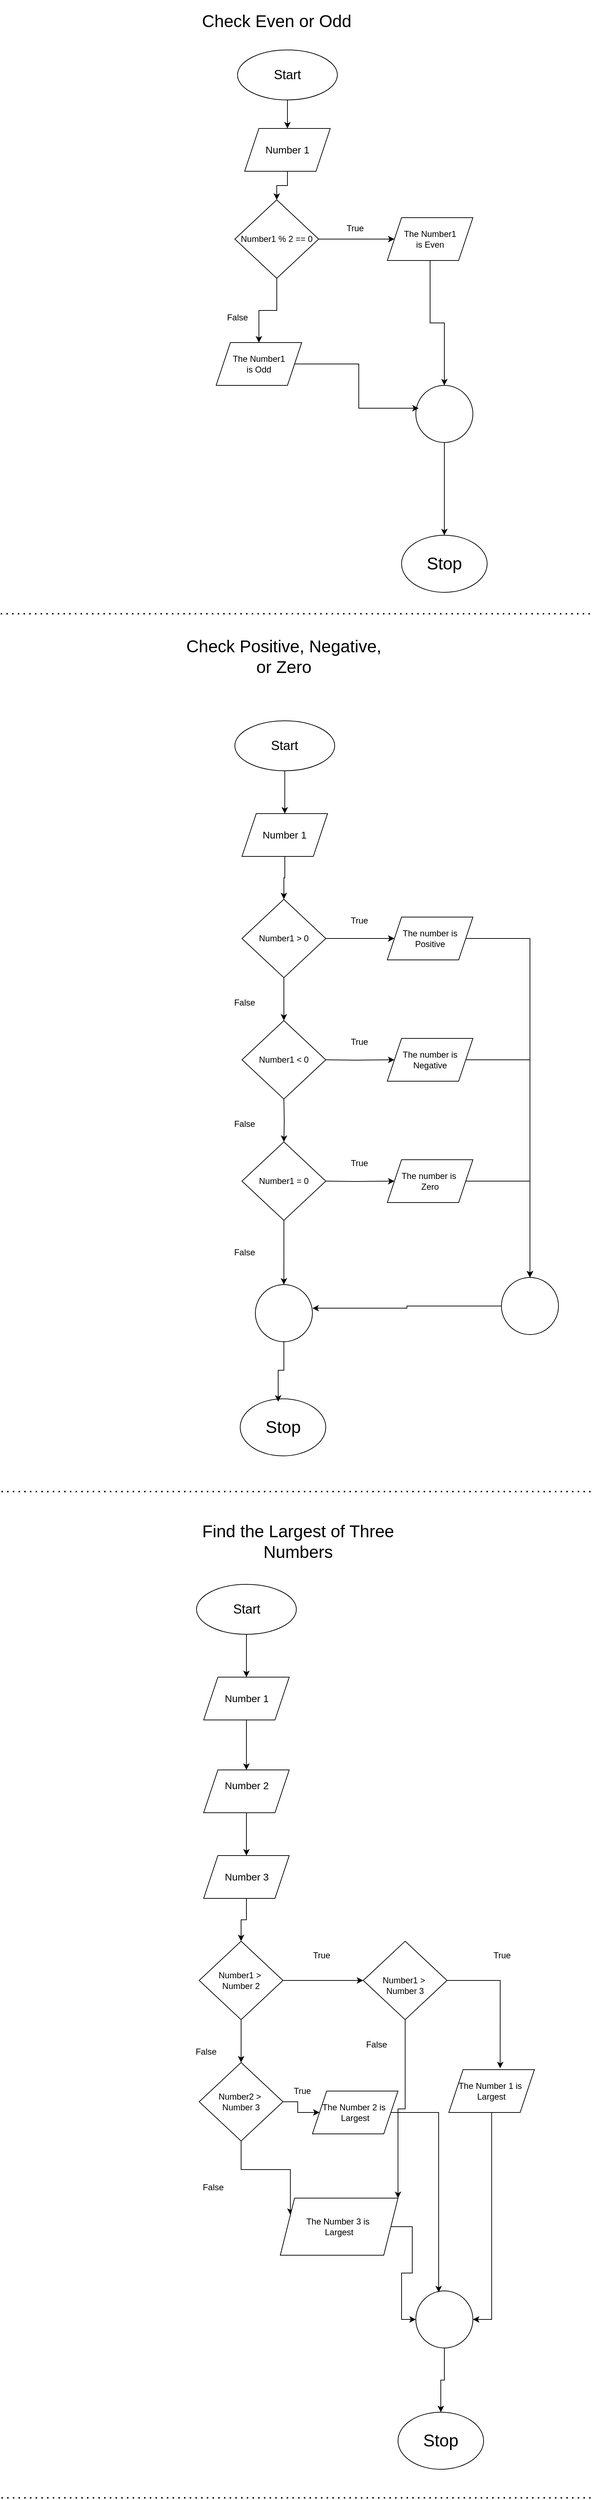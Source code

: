 <mxfile version="27.1.1">
  <diagram name="Page-1" id="lBwvdp4r8g6l-p9t-UII">
    <mxGraphModel dx="872" dy="511" grid="1" gridSize="10" guides="1" tooltips="1" connect="1" arrows="1" fold="1" page="1" pageScale="1" pageWidth="850" pageHeight="1100" math="0" shadow="0">
      <root>
        <mxCell id="0" />
        <mxCell id="1" parent="0" />
        <mxCell id="z0q83_2lEymNG6O13yxo-2" value="&lt;font style=&quot;font-size: 24px;&quot;&gt;Check Even or Odd&lt;/font&gt;" style="text;html=1;align=center;verticalAlign=middle;whiteSpace=wrap;rounded=0;" vertex="1" parent="1">
          <mxGeometry x="250" y="30" width="290" height="60" as="geometry" />
        </mxCell>
        <mxCell id="z0q83_2lEymNG6O13yxo-6" style="edgeStyle=orthogonalEdgeStyle;rounded=0;orthogonalLoop=1;jettySize=auto;html=1;entryX=0.5;entryY=0;entryDx=0;entryDy=0;" edge="1" parent="1" source="z0q83_2lEymNG6O13yxo-3" target="z0q83_2lEymNG6O13yxo-4">
          <mxGeometry relative="1" as="geometry" />
        </mxCell>
        <mxCell id="z0q83_2lEymNG6O13yxo-3" value="&lt;font style=&quot;font-size: 18px;&quot;&gt;Start&lt;/font&gt;" style="ellipse;whiteSpace=wrap;html=1;" vertex="1" parent="1">
          <mxGeometry x="340" y="100" width="140" height="70" as="geometry" />
        </mxCell>
        <mxCell id="z0q83_2lEymNG6O13yxo-13" style="edgeStyle=orthogonalEdgeStyle;rounded=0;orthogonalLoop=1;jettySize=auto;html=1;entryX=0.5;entryY=0;entryDx=0;entryDy=0;" edge="1" parent="1" source="z0q83_2lEymNG6O13yxo-4" target="z0q83_2lEymNG6O13yxo-8">
          <mxGeometry relative="1" as="geometry" />
        </mxCell>
        <mxCell id="z0q83_2lEymNG6O13yxo-4" value="&lt;font style=&quot;font-size: 14px;&quot;&gt;Number 1&lt;/font&gt;" style="shape=parallelogram;perimeter=parallelogramPerimeter;whiteSpace=wrap;html=1;fixedSize=1;" vertex="1" parent="1">
          <mxGeometry x="350" y="210" width="120" height="60" as="geometry" />
        </mxCell>
        <mxCell id="z0q83_2lEymNG6O13yxo-15" value="" style="edgeStyle=orthogonalEdgeStyle;rounded=0;orthogonalLoop=1;jettySize=auto;html=1;" edge="1" parent="1" source="z0q83_2lEymNG6O13yxo-8" target="z0q83_2lEymNG6O13yxo-14">
          <mxGeometry relative="1" as="geometry" />
        </mxCell>
        <mxCell id="z0q83_2lEymNG6O13yxo-16" value="" style="edgeStyle=orthogonalEdgeStyle;rounded=0;orthogonalLoop=1;jettySize=auto;html=1;" edge="1" parent="1" source="z0q83_2lEymNG6O13yxo-8" target="z0q83_2lEymNG6O13yxo-12">
          <mxGeometry relative="1" as="geometry" />
        </mxCell>
        <mxCell id="z0q83_2lEymNG6O13yxo-8" value="Number1 % 2 == 0" style="rhombus;whiteSpace=wrap;html=1;" vertex="1" parent="1">
          <mxGeometry x="336.25" y="310" width="117.5" height="110" as="geometry" />
        </mxCell>
        <mxCell id="z0q83_2lEymNG6O13yxo-10" value="True" style="text;html=1;align=center;verticalAlign=middle;whiteSpace=wrap;rounded=0;" vertex="1" parent="1">
          <mxGeometry x="470" y="330" width="70" height="40" as="geometry" />
        </mxCell>
        <mxCell id="z0q83_2lEymNG6O13yxo-11" value="False" style="text;html=1;align=center;verticalAlign=middle;whiteSpace=wrap;rounded=0;" vertex="1" parent="1">
          <mxGeometry x="310" y="460" width="60" height="30" as="geometry" />
        </mxCell>
        <mxCell id="z0q83_2lEymNG6O13yxo-12" value="The Number1&lt;div&gt;is Odd&lt;/div&gt;" style="shape=parallelogram;perimeter=parallelogramPerimeter;whiteSpace=wrap;html=1;fixedSize=1;" vertex="1" parent="1">
          <mxGeometry x="310" y="510" width="120" height="60" as="geometry" />
        </mxCell>
        <mxCell id="z0q83_2lEymNG6O13yxo-19" style="edgeStyle=orthogonalEdgeStyle;rounded=0;orthogonalLoop=1;jettySize=auto;html=1;entryX=0.5;entryY=0;entryDx=0;entryDy=0;" edge="1" parent="1" source="z0q83_2lEymNG6O13yxo-14" target="z0q83_2lEymNG6O13yxo-17">
          <mxGeometry relative="1" as="geometry" />
        </mxCell>
        <mxCell id="z0q83_2lEymNG6O13yxo-14" value="The Number1&lt;div&gt;is Even&lt;/div&gt;" style="shape=parallelogram;perimeter=parallelogramPerimeter;whiteSpace=wrap;html=1;fixedSize=1;" vertex="1" parent="1">
          <mxGeometry x="550" y="335" width="120" height="60" as="geometry" />
        </mxCell>
        <mxCell id="z0q83_2lEymNG6O13yxo-21" style="edgeStyle=orthogonalEdgeStyle;rounded=0;orthogonalLoop=1;jettySize=auto;html=1;" edge="1" parent="1" source="z0q83_2lEymNG6O13yxo-17" target="z0q83_2lEymNG6O13yxo-20">
          <mxGeometry relative="1" as="geometry" />
        </mxCell>
        <mxCell id="z0q83_2lEymNG6O13yxo-17" value="" style="ellipse;whiteSpace=wrap;html=1;aspect=fixed;" vertex="1" parent="1">
          <mxGeometry x="590" y="570" width="80" height="80" as="geometry" />
        </mxCell>
        <mxCell id="z0q83_2lEymNG6O13yxo-18" style="edgeStyle=orthogonalEdgeStyle;rounded=0;orthogonalLoop=1;jettySize=auto;html=1;entryX=0.05;entryY=0.4;entryDx=0;entryDy=0;entryPerimeter=0;" edge="1" parent="1" source="z0q83_2lEymNG6O13yxo-12" target="z0q83_2lEymNG6O13yxo-17">
          <mxGeometry relative="1" as="geometry" />
        </mxCell>
        <mxCell id="z0q83_2lEymNG6O13yxo-20" value="&lt;font style=&quot;font-size: 24px;&quot;&gt;Stop&lt;/font&gt;" style="ellipse;whiteSpace=wrap;html=1;" vertex="1" parent="1">
          <mxGeometry x="570" y="780" width="120" height="80" as="geometry" />
        </mxCell>
        <mxCell id="z0q83_2lEymNG6O13yxo-22" value="" style="endArrow=none;dashed=1;html=1;dashPattern=1 3;strokeWidth=2;rounded=0;" edge="1" parent="1">
          <mxGeometry width="50" height="50" relative="1" as="geometry">
            <mxPoint x="8" y="890" as="sourcePoint" />
            <mxPoint x="840" y="890" as="targetPoint" />
          </mxGeometry>
        </mxCell>
        <mxCell id="z0q83_2lEymNG6O13yxo-23" value="&lt;font style=&quot;font-size: 24px;&quot;&gt;Check Positive, Negative, or Zero&lt;/font&gt;" style="text;html=1;align=center;verticalAlign=middle;whiteSpace=wrap;rounded=0;" vertex="1" parent="1">
          <mxGeometry x="260" y="920" width="290" height="60" as="geometry" />
        </mxCell>
        <mxCell id="z0q83_2lEymNG6O13yxo-26" style="edgeStyle=orthogonalEdgeStyle;rounded=0;orthogonalLoop=1;jettySize=auto;html=1;entryX=0.5;entryY=0;entryDx=0;entryDy=0;" edge="1" parent="1" source="z0q83_2lEymNG6O13yxo-24" target="z0q83_2lEymNG6O13yxo-25">
          <mxGeometry relative="1" as="geometry" />
        </mxCell>
        <mxCell id="z0q83_2lEymNG6O13yxo-24" value="&lt;font style=&quot;font-size: 18px;&quot;&gt;Start&lt;/font&gt;" style="ellipse;whiteSpace=wrap;html=1;" vertex="1" parent="1">
          <mxGeometry x="336.25" y="1040" width="140" height="70" as="geometry" />
        </mxCell>
        <mxCell id="z0q83_2lEymNG6O13yxo-28" style="edgeStyle=orthogonalEdgeStyle;rounded=0;orthogonalLoop=1;jettySize=auto;html=1;entryX=0.5;entryY=0;entryDx=0;entryDy=0;" edge="1" parent="1" source="z0q83_2lEymNG6O13yxo-25" target="z0q83_2lEymNG6O13yxo-27">
          <mxGeometry relative="1" as="geometry" />
        </mxCell>
        <mxCell id="z0q83_2lEymNG6O13yxo-25" value="&lt;font style=&quot;font-size: 14px;&quot;&gt;Number 1&lt;/font&gt;" style="shape=parallelogram;perimeter=parallelogramPerimeter;whiteSpace=wrap;html=1;fixedSize=1;" vertex="1" parent="1">
          <mxGeometry x="346.25" y="1170" width="120" height="60" as="geometry" />
        </mxCell>
        <mxCell id="z0q83_2lEymNG6O13yxo-30" value="" style="edgeStyle=orthogonalEdgeStyle;rounded=0;orthogonalLoop=1;jettySize=auto;html=1;" edge="1" parent="1" source="z0q83_2lEymNG6O13yxo-27" target="z0q83_2lEymNG6O13yxo-29">
          <mxGeometry relative="1" as="geometry" />
        </mxCell>
        <mxCell id="z0q83_2lEymNG6O13yxo-39" value="" style="edgeStyle=orthogonalEdgeStyle;rounded=0;orthogonalLoop=1;jettySize=auto;html=1;" edge="1" parent="1" source="z0q83_2lEymNG6O13yxo-27" target="z0q83_2lEymNG6O13yxo-35">
          <mxGeometry relative="1" as="geometry" />
        </mxCell>
        <mxCell id="z0q83_2lEymNG6O13yxo-27" value="Number1 &amp;gt; 0" style="rhombus;whiteSpace=wrap;html=1;" vertex="1" parent="1">
          <mxGeometry x="346.25" y="1290" width="117.5" height="110" as="geometry" />
        </mxCell>
        <mxCell id="z0q83_2lEymNG6O13yxo-58" style="edgeStyle=orthogonalEdgeStyle;rounded=0;orthogonalLoop=1;jettySize=auto;html=1;entryX=0.5;entryY=0;entryDx=0;entryDy=0;" edge="1" parent="1" source="z0q83_2lEymNG6O13yxo-29" target="z0q83_2lEymNG6O13yxo-55">
          <mxGeometry relative="1" as="geometry" />
        </mxCell>
        <mxCell id="z0q83_2lEymNG6O13yxo-29" value="The number is Positive" style="shape=parallelogram;perimeter=parallelogramPerimeter;whiteSpace=wrap;html=1;fixedSize=1;" vertex="1" parent="1">
          <mxGeometry x="550" y="1315" width="120" height="60" as="geometry" />
        </mxCell>
        <mxCell id="z0q83_2lEymNG6O13yxo-31" value="True" style="text;html=1;align=center;verticalAlign=middle;whiteSpace=wrap;rounded=0;" vertex="1" parent="1">
          <mxGeometry x="476.25" y="1300" width="70" height="40" as="geometry" />
        </mxCell>
        <mxCell id="z0q83_2lEymNG6O13yxo-32" value="False" style="text;html=1;align=center;verticalAlign=middle;whiteSpace=wrap;rounded=0;" vertex="1" parent="1">
          <mxGeometry x="320" y="1420" width="60" height="30" as="geometry" />
        </mxCell>
        <mxCell id="z0q83_2lEymNG6O13yxo-35" value="Number1 &amp;lt; 0" style="rhombus;whiteSpace=wrap;html=1;" vertex="1" parent="1">
          <mxGeometry x="346.25" y="1460" width="117.5" height="110" as="geometry" />
        </mxCell>
        <mxCell id="z0q83_2lEymNG6O13yxo-36" value="" style="edgeStyle=orthogonalEdgeStyle;rounded=0;orthogonalLoop=1;jettySize=auto;html=1;" edge="1" parent="1" target="z0q83_2lEymNG6O13yxo-37">
          <mxGeometry relative="1" as="geometry">
            <mxPoint x="464" y="1515" as="sourcePoint" />
          </mxGeometry>
        </mxCell>
        <mxCell id="z0q83_2lEymNG6O13yxo-57" style="edgeStyle=orthogonalEdgeStyle;rounded=0;orthogonalLoop=1;jettySize=auto;html=1;entryX=0.5;entryY=0;entryDx=0;entryDy=0;" edge="1" parent="1" source="z0q83_2lEymNG6O13yxo-37" target="z0q83_2lEymNG6O13yxo-55">
          <mxGeometry relative="1" as="geometry">
            <mxPoint x="750" y="1700" as="targetPoint" />
          </mxGeometry>
        </mxCell>
        <mxCell id="z0q83_2lEymNG6O13yxo-37" value="The number is Negative" style="shape=parallelogram;perimeter=parallelogramPerimeter;whiteSpace=wrap;html=1;fixedSize=1;" vertex="1" parent="1">
          <mxGeometry x="550" y="1485" width="120" height="60" as="geometry" />
        </mxCell>
        <mxCell id="z0q83_2lEymNG6O13yxo-38" value="True" style="text;html=1;align=center;verticalAlign=middle;whiteSpace=wrap;rounded=0;" vertex="1" parent="1">
          <mxGeometry x="476.25" y="1470" width="70" height="40" as="geometry" />
        </mxCell>
        <mxCell id="z0q83_2lEymNG6O13yxo-40" value="" style="edgeStyle=orthogonalEdgeStyle;rounded=0;orthogonalLoop=1;jettySize=auto;html=1;" edge="1" parent="1" target="z0q83_2lEymNG6O13yxo-42">
          <mxGeometry relative="1" as="geometry">
            <mxPoint x="405" y="1570" as="sourcePoint" />
          </mxGeometry>
        </mxCell>
        <mxCell id="z0q83_2lEymNG6O13yxo-41" value="False" style="text;html=1;align=center;verticalAlign=middle;whiteSpace=wrap;rounded=0;" vertex="1" parent="1">
          <mxGeometry x="320" y="1590" width="60" height="30" as="geometry" />
        </mxCell>
        <mxCell id="z0q83_2lEymNG6O13yxo-52" style="edgeStyle=orthogonalEdgeStyle;rounded=0;orthogonalLoop=1;jettySize=auto;html=1;" edge="1" parent="1" source="z0q83_2lEymNG6O13yxo-42" target="z0q83_2lEymNG6O13yxo-46">
          <mxGeometry relative="1" as="geometry" />
        </mxCell>
        <mxCell id="z0q83_2lEymNG6O13yxo-42" value="Number1 = 0" style="rhombus;whiteSpace=wrap;html=1;" vertex="1" parent="1">
          <mxGeometry x="346.25" y="1630" width="117.5" height="110" as="geometry" />
        </mxCell>
        <mxCell id="z0q83_2lEymNG6O13yxo-43" value="" style="edgeStyle=orthogonalEdgeStyle;rounded=0;orthogonalLoop=1;jettySize=auto;html=1;" edge="1" parent="1" target="z0q83_2lEymNG6O13yxo-44">
          <mxGeometry relative="1" as="geometry">
            <mxPoint x="464" y="1685" as="sourcePoint" />
          </mxGeometry>
        </mxCell>
        <mxCell id="z0q83_2lEymNG6O13yxo-56" style="edgeStyle=orthogonalEdgeStyle;rounded=0;orthogonalLoop=1;jettySize=auto;html=1;entryX=0.5;entryY=0;entryDx=0;entryDy=0;" edge="1" parent="1" source="z0q83_2lEymNG6O13yxo-44" target="z0q83_2lEymNG6O13yxo-55">
          <mxGeometry relative="1" as="geometry" />
        </mxCell>
        <mxCell id="z0q83_2lEymNG6O13yxo-44" value="The number is&amp;nbsp;&lt;div&gt;Zero&lt;/div&gt;" style="shape=parallelogram;perimeter=parallelogramPerimeter;whiteSpace=wrap;html=1;fixedSize=1;" vertex="1" parent="1">
          <mxGeometry x="550" y="1655" width="120" height="60" as="geometry" />
        </mxCell>
        <mxCell id="z0q83_2lEymNG6O13yxo-45" value="True" style="text;html=1;align=center;verticalAlign=middle;whiteSpace=wrap;rounded=0;" vertex="1" parent="1">
          <mxGeometry x="476.25" y="1640" width="70" height="40" as="geometry" />
        </mxCell>
        <mxCell id="z0q83_2lEymNG6O13yxo-46" value="" style="ellipse;whiteSpace=wrap;html=1;aspect=fixed;" vertex="1" parent="1">
          <mxGeometry x="365" y="1830" width="80" height="80" as="geometry" />
        </mxCell>
        <mxCell id="z0q83_2lEymNG6O13yxo-51" value="False" style="text;html=1;align=center;verticalAlign=middle;whiteSpace=wrap;rounded=0;" vertex="1" parent="1">
          <mxGeometry x="320" y="1770" width="60" height="30" as="geometry" />
        </mxCell>
        <mxCell id="z0q83_2lEymNG6O13yxo-55" value="" style="ellipse;whiteSpace=wrap;html=1;aspect=fixed;" vertex="1" parent="1">
          <mxGeometry x="710" y="1820" width="80" height="80" as="geometry" />
        </mxCell>
        <mxCell id="z0q83_2lEymNG6O13yxo-59" style="edgeStyle=orthogonalEdgeStyle;rounded=0;orthogonalLoop=1;jettySize=auto;html=1;entryX=1;entryY=0.413;entryDx=0;entryDy=0;entryPerimeter=0;" edge="1" parent="1" source="z0q83_2lEymNG6O13yxo-55" target="z0q83_2lEymNG6O13yxo-46">
          <mxGeometry relative="1" as="geometry" />
        </mxCell>
        <mxCell id="z0q83_2lEymNG6O13yxo-60" value="&lt;font style=&quot;font-size: 24px;&quot;&gt;Stop&lt;/font&gt;" style="ellipse;whiteSpace=wrap;html=1;" vertex="1" parent="1">
          <mxGeometry x="343.75" y="1990" width="120" height="80" as="geometry" />
        </mxCell>
        <mxCell id="z0q83_2lEymNG6O13yxo-61" style="edgeStyle=orthogonalEdgeStyle;rounded=0;orthogonalLoop=1;jettySize=auto;html=1;entryX=0.444;entryY=0.05;entryDx=0;entryDy=0;entryPerimeter=0;" edge="1" parent="1" source="z0q83_2lEymNG6O13yxo-46" target="z0q83_2lEymNG6O13yxo-60">
          <mxGeometry relative="1" as="geometry" />
        </mxCell>
        <mxCell id="z0q83_2lEymNG6O13yxo-62" value="" style="endArrow=none;dashed=1;html=1;dashPattern=1 3;strokeWidth=2;rounded=0;" edge="1" parent="1">
          <mxGeometry width="50" height="50" relative="1" as="geometry">
            <mxPoint x="9" y="2120" as="sourcePoint" />
            <mxPoint x="841" y="2120" as="targetPoint" />
          </mxGeometry>
        </mxCell>
        <mxCell id="z0q83_2lEymNG6O13yxo-63" value="&lt;font style=&quot;font-size: 24px;&quot;&gt;Find the Largest of Three Numbers&lt;/font&gt;" style="text;html=1;align=center;verticalAlign=middle;whiteSpace=wrap;rounded=0;" vertex="1" parent="1">
          <mxGeometry x="280" y="2160" width="290" height="60" as="geometry" />
        </mxCell>
        <mxCell id="z0q83_2lEymNG6O13yxo-64" style="edgeStyle=orthogonalEdgeStyle;rounded=0;orthogonalLoop=1;jettySize=auto;html=1;entryX=0.5;entryY=0;entryDx=0;entryDy=0;" edge="1" parent="1" source="z0q83_2lEymNG6O13yxo-65" target="z0q83_2lEymNG6O13yxo-66">
          <mxGeometry relative="1" as="geometry" />
        </mxCell>
        <mxCell id="z0q83_2lEymNG6O13yxo-65" value="&lt;font style=&quot;font-size: 18px;&quot;&gt;Start&lt;/font&gt;" style="ellipse;whiteSpace=wrap;html=1;" vertex="1" parent="1">
          <mxGeometry x="282.5" y="2250" width="140" height="70" as="geometry" />
        </mxCell>
        <mxCell id="z0q83_2lEymNG6O13yxo-69" style="edgeStyle=orthogonalEdgeStyle;rounded=0;orthogonalLoop=1;jettySize=auto;html=1;" edge="1" parent="1" source="z0q83_2lEymNG6O13yxo-66" target="z0q83_2lEymNG6O13yxo-67">
          <mxGeometry relative="1" as="geometry" />
        </mxCell>
        <mxCell id="z0q83_2lEymNG6O13yxo-66" value="&lt;font style=&quot;font-size: 14px;&quot;&gt;Number 1&lt;/font&gt;" style="shape=parallelogram;perimeter=parallelogramPerimeter;whiteSpace=wrap;html=1;fixedSize=1;" vertex="1" parent="1">
          <mxGeometry x="292.5" y="2380" width="120" height="60" as="geometry" />
        </mxCell>
        <mxCell id="z0q83_2lEymNG6O13yxo-70" style="edgeStyle=orthogonalEdgeStyle;rounded=0;orthogonalLoop=1;jettySize=auto;html=1;entryX=0.5;entryY=0;entryDx=0;entryDy=0;" edge="1" parent="1" source="z0q83_2lEymNG6O13yxo-67" target="z0q83_2lEymNG6O13yxo-68">
          <mxGeometry relative="1" as="geometry" />
        </mxCell>
        <mxCell id="z0q83_2lEymNG6O13yxo-67" value="&lt;font style=&quot;font-size: 14px;&quot;&gt;Number 2&lt;/font&gt;&lt;div&gt;&lt;font style=&quot;font-size: 14px;&quot;&gt;&lt;br&gt;&lt;/font&gt;&lt;/div&gt;" style="shape=parallelogram;perimeter=parallelogramPerimeter;whiteSpace=wrap;html=1;fixedSize=1;" vertex="1" parent="1">
          <mxGeometry x="292.5" y="2510" width="120" height="60" as="geometry" />
        </mxCell>
        <mxCell id="z0q83_2lEymNG6O13yxo-75" style="edgeStyle=orthogonalEdgeStyle;rounded=0;orthogonalLoop=1;jettySize=auto;html=1;entryX=0.5;entryY=0;entryDx=0;entryDy=0;" edge="1" parent="1" source="z0q83_2lEymNG6O13yxo-68" target="z0q83_2lEymNG6O13yxo-71">
          <mxGeometry relative="1" as="geometry" />
        </mxCell>
        <mxCell id="z0q83_2lEymNG6O13yxo-68" value="&lt;font style=&quot;font-size: 14px;&quot;&gt;Number 3&lt;/font&gt;" style="shape=parallelogram;perimeter=parallelogramPerimeter;whiteSpace=wrap;html=1;fixedSize=1;" vertex="1" parent="1">
          <mxGeometry x="292.5" y="2630" width="120" height="60" as="geometry" />
        </mxCell>
        <mxCell id="z0q83_2lEymNG6O13yxo-78" style="edgeStyle=orthogonalEdgeStyle;rounded=0;orthogonalLoop=1;jettySize=auto;html=1;entryX=0;entryY=0.5;entryDx=0;entryDy=0;" edge="1" parent="1" source="z0q83_2lEymNG6O13yxo-71" target="z0q83_2lEymNG6O13yxo-73">
          <mxGeometry relative="1" as="geometry" />
        </mxCell>
        <mxCell id="z0q83_2lEymNG6O13yxo-81" style="edgeStyle=orthogonalEdgeStyle;rounded=0;orthogonalLoop=1;jettySize=auto;html=1;entryX=0.5;entryY=0;entryDx=0;entryDy=0;" edge="1" parent="1" source="z0q83_2lEymNG6O13yxo-71" target="z0q83_2lEymNG6O13yxo-80">
          <mxGeometry relative="1" as="geometry" />
        </mxCell>
        <mxCell id="z0q83_2lEymNG6O13yxo-71" value="&lt;div&gt;&lt;br&gt;&lt;/div&gt;Number1 &amp;gt;&amp;nbsp;&lt;div&gt;Number 2&lt;div&gt;&lt;br&gt;&lt;/div&gt;&lt;/div&gt;" style="rhombus;whiteSpace=wrap;html=1;" vertex="1" parent="1">
          <mxGeometry x="286.25" y="2750" width="117.5" height="110" as="geometry" />
        </mxCell>
        <mxCell id="z0q83_2lEymNG6O13yxo-72" value="True" style="text;html=1;align=center;verticalAlign=middle;whiteSpace=wrap;rounded=0;" vertex="1" parent="1">
          <mxGeometry x="422.5" y="2750" width="70" height="40" as="geometry" />
        </mxCell>
        <mxCell id="z0q83_2lEymNG6O13yxo-96" style="edgeStyle=orthogonalEdgeStyle;rounded=0;orthogonalLoop=1;jettySize=auto;html=1;entryX=1;entryY=0;entryDx=0;entryDy=0;" edge="1" parent="1" source="z0q83_2lEymNG6O13yxo-73" target="z0q83_2lEymNG6O13yxo-88">
          <mxGeometry relative="1" as="geometry" />
        </mxCell>
        <mxCell id="z0q83_2lEymNG6O13yxo-73" value="&lt;div&gt;&lt;br&gt;&lt;/div&gt;Number1 &amp;gt;&amp;nbsp;&lt;div&gt;Number 3&lt;/div&gt;" style="rhombus;whiteSpace=wrap;html=1;" vertex="1" parent="1">
          <mxGeometry x="516.25" y="2750" width="117.5" height="110" as="geometry" />
        </mxCell>
        <mxCell id="z0q83_2lEymNG6O13yxo-74" value="False" style="text;html=1;align=center;verticalAlign=middle;whiteSpace=wrap;rounded=0;" vertex="1" parent="1">
          <mxGeometry x="266.25" y="2890" width="60" height="30" as="geometry" />
        </mxCell>
        <mxCell id="z0q83_2lEymNG6O13yxo-76" value="True" style="text;html=1;align=center;verticalAlign=middle;whiteSpace=wrap;rounded=0;" vertex="1" parent="1">
          <mxGeometry x="676.25" y="2750" width="70" height="40" as="geometry" />
        </mxCell>
        <mxCell id="z0q83_2lEymNG6O13yxo-100" style="edgeStyle=orthogonalEdgeStyle;rounded=0;orthogonalLoop=1;jettySize=auto;html=1;entryX=1;entryY=0.5;entryDx=0;entryDy=0;" edge="1" parent="1" source="z0q83_2lEymNG6O13yxo-77" target="z0q83_2lEymNG6O13yxo-97">
          <mxGeometry relative="1" as="geometry" />
        </mxCell>
        <mxCell id="z0q83_2lEymNG6O13yxo-77" value="The Number 1 is&amp;nbsp;&lt;div&gt;Largest&lt;/div&gt;" style="shape=parallelogram;perimeter=parallelogramPerimeter;whiteSpace=wrap;html=1;fixedSize=1;" vertex="1" parent="1">
          <mxGeometry x="636.25" y="2930" width="120" height="60" as="geometry" />
        </mxCell>
        <mxCell id="z0q83_2lEymNG6O13yxo-79" style="edgeStyle=orthogonalEdgeStyle;rounded=0;orthogonalLoop=1;jettySize=auto;html=1;entryX=0.6;entryY=-0.033;entryDx=0;entryDy=0;entryPerimeter=0;" edge="1" parent="1" source="z0q83_2lEymNG6O13yxo-73" target="z0q83_2lEymNG6O13yxo-77">
          <mxGeometry relative="1" as="geometry" />
        </mxCell>
        <mxCell id="z0q83_2lEymNG6O13yxo-84" style="edgeStyle=orthogonalEdgeStyle;rounded=0;orthogonalLoop=1;jettySize=auto;html=1;entryX=0;entryY=0.5;entryDx=0;entryDy=0;" edge="1" parent="1" source="z0q83_2lEymNG6O13yxo-80" target="z0q83_2lEymNG6O13yxo-83">
          <mxGeometry relative="1" as="geometry" />
        </mxCell>
        <mxCell id="z0q83_2lEymNG6O13yxo-95" style="edgeStyle=orthogonalEdgeStyle;rounded=0;orthogonalLoop=1;jettySize=auto;html=1;entryX=0;entryY=0.25;entryDx=0;entryDy=0;" edge="1" parent="1" source="z0q83_2lEymNG6O13yxo-80" target="z0q83_2lEymNG6O13yxo-88">
          <mxGeometry relative="1" as="geometry" />
        </mxCell>
        <mxCell id="z0q83_2lEymNG6O13yxo-80" value="&lt;div&gt;&lt;br&gt;&lt;/div&gt;Number2 &amp;gt;&amp;nbsp;&lt;div&gt;Number 3&lt;div&gt;&lt;br&gt;&lt;/div&gt;&lt;/div&gt;" style="rhombus;whiteSpace=wrap;html=1;" vertex="1" parent="1">
          <mxGeometry x="286.25" y="2920" width="117.5" height="110" as="geometry" />
        </mxCell>
        <mxCell id="z0q83_2lEymNG6O13yxo-83" value="The Number 2 is&amp;nbsp;&lt;div&gt;Largest&lt;/div&gt;" style="shape=parallelogram;perimeter=parallelogramPerimeter;whiteSpace=wrap;html=1;fixedSize=1;" vertex="1" parent="1">
          <mxGeometry x="445" y="2960" width="120" height="60" as="geometry" />
        </mxCell>
        <mxCell id="z0q83_2lEymNG6O13yxo-85" value="False" style="text;html=1;align=center;verticalAlign=middle;whiteSpace=wrap;rounded=0;" vertex="1" parent="1">
          <mxGeometry x="505" y="2880" width="60" height="30" as="geometry" />
        </mxCell>
        <mxCell id="z0q83_2lEymNG6O13yxo-86" value="True" style="text;html=1;align=center;verticalAlign=middle;whiteSpace=wrap;rounded=0;" vertex="1" parent="1">
          <mxGeometry x="396.25" y="2940" width="70" height="40" as="geometry" />
        </mxCell>
        <mxCell id="z0q83_2lEymNG6O13yxo-87" value="False" style="text;html=1;align=center;verticalAlign=middle;whiteSpace=wrap;rounded=0;" vertex="1" parent="1">
          <mxGeometry x="276.25" y="3080" width="60" height="30" as="geometry" />
        </mxCell>
        <mxCell id="z0q83_2lEymNG6O13yxo-98" style="edgeStyle=orthogonalEdgeStyle;rounded=0;orthogonalLoop=1;jettySize=auto;html=1;entryX=0;entryY=0.5;entryDx=0;entryDy=0;" edge="1" parent="1" source="z0q83_2lEymNG6O13yxo-88" target="z0q83_2lEymNG6O13yxo-97">
          <mxGeometry relative="1" as="geometry" />
        </mxCell>
        <mxCell id="z0q83_2lEymNG6O13yxo-88" value="The Number 3 is&amp;nbsp;&lt;div&gt;Largest&lt;/div&gt;" style="shape=parallelogram;perimeter=parallelogramPerimeter;whiteSpace=wrap;html=1;fixedSize=1;" vertex="1" parent="1">
          <mxGeometry x="400" y="3110" width="165" height="80" as="geometry" />
        </mxCell>
        <mxCell id="z0q83_2lEymNG6O13yxo-104" style="edgeStyle=orthogonalEdgeStyle;rounded=0;orthogonalLoop=1;jettySize=auto;html=1;entryX=0.5;entryY=0;entryDx=0;entryDy=0;" edge="1" parent="1" source="z0q83_2lEymNG6O13yxo-97" target="z0q83_2lEymNG6O13yxo-101">
          <mxGeometry relative="1" as="geometry" />
        </mxCell>
        <mxCell id="z0q83_2lEymNG6O13yxo-97" value="" style="ellipse;whiteSpace=wrap;html=1;aspect=fixed;" vertex="1" parent="1">
          <mxGeometry x="590" y="3240" width="80" height="80" as="geometry" />
        </mxCell>
        <mxCell id="z0q83_2lEymNG6O13yxo-99" style="edgeStyle=orthogonalEdgeStyle;rounded=0;orthogonalLoop=1;jettySize=auto;html=1;entryX=0.4;entryY=0.025;entryDx=0;entryDy=0;entryPerimeter=0;" edge="1" parent="1" source="z0q83_2lEymNG6O13yxo-83" target="z0q83_2lEymNG6O13yxo-97">
          <mxGeometry relative="1" as="geometry" />
        </mxCell>
        <mxCell id="z0q83_2lEymNG6O13yxo-101" value="&lt;font style=&quot;font-size: 24px;&quot;&gt;Stop&lt;/font&gt;" style="ellipse;whiteSpace=wrap;html=1;" vertex="1" parent="1">
          <mxGeometry x="565" y="3410" width="120" height="80" as="geometry" />
        </mxCell>
        <mxCell id="z0q83_2lEymNG6O13yxo-105" value="" style="endArrow=none;dashed=1;html=1;dashPattern=1 3;strokeWidth=2;rounded=0;" edge="1" parent="1">
          <mxGeometry width="50" height="50" relative="1" as="geometry">
            <mxPoint x="9" y="3530" as="sourcePoint" />
            <mxPoint x="841" y="3530" as="targetPoint" />
          </mxGeometry>
        </mxCell>
      </root>
    </mxGraphModel>
  </diagram>
</mxfile>
